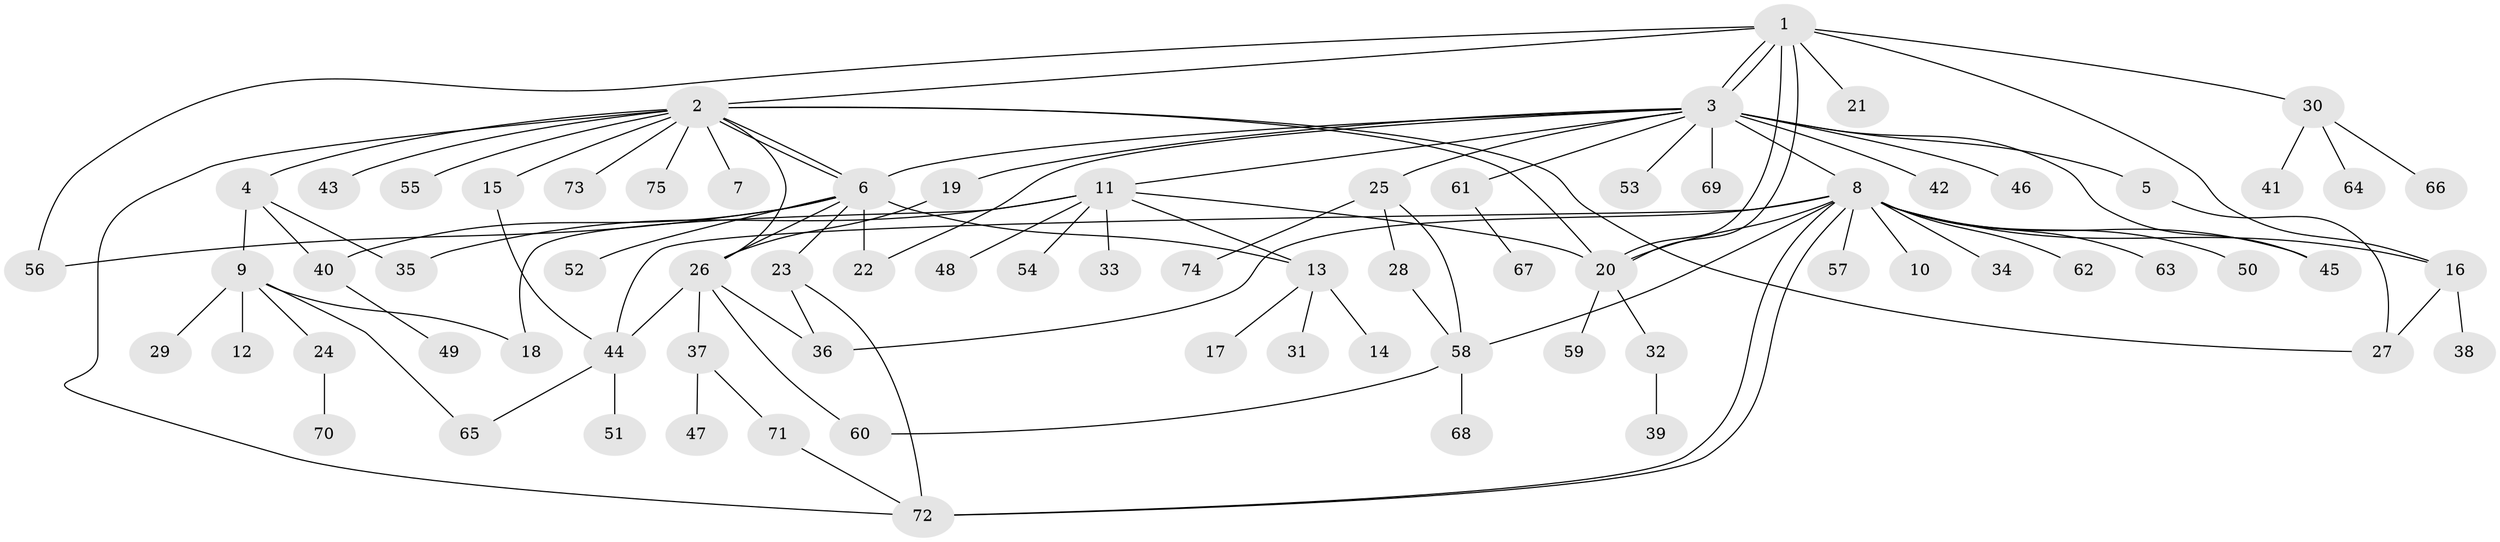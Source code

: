 // Generated by graph-tools (version 1.1) at 2025/14/03/09/25 04:14:46]
// undirected, 75 vertices, 105 edges
graph export_dot {
graph [start="1"]
  node [color=gray90,style=filled];
  1;
  2;
  3;
  4;
  5;
  6;
  7;
  8;
  9;
  10;
  11;
  12;
  13;
  14;
  15;
  16;
  17;
  18;
  19;
  20;
  21;
  22;
  23;
  24;
  25;
  26;
  27;
  28;
  29;
  30;
  31;
  32;
  33;
  34;
  35;
  36;
  37;
  38;
  39;
  40;
  41;
  42;
  43;
  44;
  45;
  46;
  47;
  48;
  49;
  50;
  51;
  52;
  53;
  54;
  55;
  56;
  57;
  58;
  59;
  60;
  61;
  62;
  63;
  64;
  65;
  66;
  67;
  68;
  69;
  70;
  71;
  72;
  73;
  74;
  75;
  1 -- 2;
  1 -- 3;
  1 -- 3;
  1 -- 16;
  1 -- 20;
  1 -- 20;
  1 -- 21;
  1 -- 30;
  1 -- 56;
  2 -- 4;
  2 -- 6;
  2 -- 6;
  2 -- 7;
  2 -- 15;
  2 -- 20;
  2 -- 26;
  2 -- 27;
  2 -- 43;
  2 -- 55;
  2 -- 72;
  2 -- 73;
  2 -- 75;
  3 -- 5;
  3 -- 6;
  3 -- 8;
  3 -- 11;
  3 -- 19;
  3 -- 22;
  3 -- 25;
  3 -- 42;
  3 -- 45;
  3 -- 46;
  3 -- 53;
  3 -- 61;
  3 -- 69;
  4 -- 9;
  4 -- 35;
  4 -- 40;
  5 -- 27;
  6 -- 13;
  6 -- 22;
  6 -- 23;
  6 -- 26;
  6 -- 40;
  6 -- 52;
  6 -- 56;
  8 -- 10;
  8 -- 16;
  8 -- 20;
  8 -- 34;
  8 -- 36;
  8 -- 44;
  8 -- 45;
  8 -- 50;
  8 -- 57;
  8 -- 58;
  8 -- 62;
  8 -- 63;
  8 -- 72;
  8 -- 72;
  9 -- 12;
  9 -- 18;
  9 -- 24;
  9 -- 29;
  9 -- 65;
  11 -- 13;
  11 -- 18;
  11 -- 20;
  11 -- 33;
  11 -- 35;
  11 -- 48;
  11 -- 54;
  13 -- 14;
  13 -- 17;
  13 -- 31;
  15 -- 44;
  16 -- 27;
  16 -- 38;
  19 -- 26;
  20 -- 32;
  20 -- 59;
  23 -- 36;
  23 -- 72;
  24 -- 70;
  25 -- 28;
  25 -- 58;
  25 -- 74;
  26 -- 36;
  26 -- 37;
  26 -- 44;
  26 -- 60;
  28 -- 58;
  30 -- 41;
  30 -- 64;
  30 -- 66;
  32 -- 39;
  37 -- 47;
  37 -- 71;
  40 -- 49;
  44 -- 51;
  44 -- 65;
  58 -- 60;
  58 -- 68;
  61 -- 67;
  71 -- 72;
}
